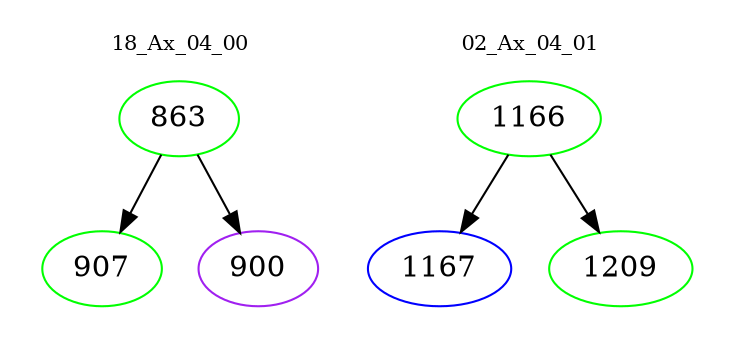 digraph{
subgraph cluster_0 {
color = white
label = "18_Ax_04_00";
fontsize=10;
T0_863 [label="863", color="green"]
T0_863 -> T0_907 [color="black"]
T0_907 [label="907", color="green"]
T0_863 -> T0_900 [color="black"]
T0_900 [label="900", color="purple"]
}
subgraph cluster_1 {
color = white
label = "02_Ax_04_01";
fontsize=10;
T1_1166 [label="1166", color="green"]
T1_1166 -> T1_1167 [color="black"]
T1_1167 [label="1167", color="blue"]
T1_1166 -> T1_1209 [color="black"]
T1_1209 [label="1209", color="green"]
}
}
